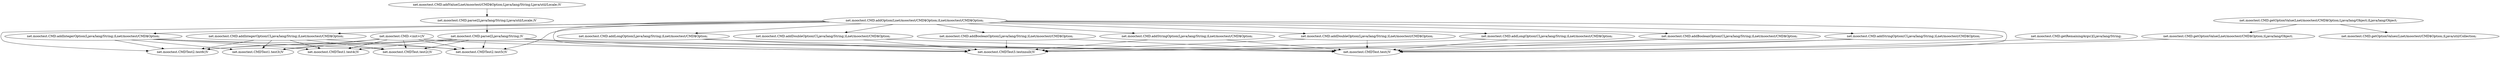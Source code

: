 digraph cha_method {
	"net.mooctest.CMD.addBooleanOption(CLjava/lang/String;)Lnet/mooctest/CMD$Option;" -> "net.mooctest.CMDTest3.testnnull()V";
	"net.mooctest.CMD.addBooleanOption(CLjava/lang/String;)Lnet/mooctest/CMD$Option;" -> "net.mooctest.CMDTest.test()V";
	"net.mooctest.CMD.addStringOption(CLjava/lang/String;)Lnet/mooctest/CMD$Option;" -> "net.mooctest.CMDTest3.testnnull()V";
	"net.mooctest.CMD.addStringOption(CLjava/lang/String;)Lnet/mooctest/CMD$Option;" -> "net.mooctest.CMDTest.test()V";
	"net.mooctest.CMD.addLongOption(Ljava/lang/String;)Lnet/mooctest/CMD$Option;" -> "net.mooctest.CMDTest3.testnnull()V";
	"net.mooctest.CMD.addLongOption(Ljava/lang/String;)Lnet/mooctest/CMD$Option;" -> "net.mooctest.CMDTest.test()V";
	"net.mooctest.CMD.addIntegerOption(CLjava/lang/String;)Lnet/mooctest/CMD$Option;" -> "net.mooctest.CMDTest1.test4()V";
	"net.mooctest.CMD.addIntegerOption(CLjava/lang/String;)Lnet/mooctest/CMD$Option;" -> "net.mooctest.CMDTest.test2()V";
	"net.mooctest.CMD.addIntegerOption(CLjava/lang/String;)Lnet/mooctest/CMD$Option;" -> "net.mooctest.CMDTest2.test6()V";
	"net.mooctest.CMD.addIntegerOption(CLjava/lang/String;)Lnet/mooctest/CMD$Option;" -> "net.mooctest.CMDTest2.test5()V";
	"net.mooctest.CMD.addIntegerOption(CLjava/lang/String;)Lnet/mooctest/CMD$Option;" -> "net.mooctest.CMDTest1.test3()V";
	"net.mooctest.CMD.addDoubleOption(CLjava/lang/String;)Lnet/mooctest/CMD$Option;" -> "net.mooctest.CMDTest3.testnnull()V";
	"net.mooctest.CMD.addDoubleOption(CLjava/lang/String;)Lnet/mooctest/CMD$Option;" -> "net.mooctest.CMDTest.test()V";
	"net.mooctest.CMD.addIntegerOption(Ljava/lang/String;)Lnet/mooctest/CMD$Option;" -> "net.mooctest.CMDTest1.test4()V";
	"net.mooctest.CMD.addIntegerOption(Ljava/lang/String;)Lnet/mooctest/CMD$Option;" -> "net.mooctest.CMDTest.test2()V";
	"net.mooctest.CMD.addIntegerOption(Ljava/lang/String;)Lnet/mooctest/CMD$Option;" -> "net.mooctest.CMDTest2.test6()V";
	"net.mooctest.CMD.addIntegerOption(Ljava/lang/String;)Lnet/mooctest/CMD$Option;" -> "net.mooctest.CMDTest2.test5()V";
	"net.mooctest.CMD.addIntegerOption(Ljava/lang/String;)Lnet/mooctest/CMD$Option;" -> "net.mooctest.CMDTest1.test3()V";
	"net.mooctest.CMD.<init>()V" -> "net.mooctest.CMDTest1.test4()V";
	"net.mooctest.CMD.<init>()V" -> "net.mooctest.CMDTest.test2()V";
	"net.mooctest.CMD.<init>()V" -> "net.mooctest.CMDTest3.testnnull()V";
	"net.mooctest.CMD.<init>()V" -> "net.mooctest.CMDTest.test()V";
	"net.mooctest.CMD.<init>()V" -> "net.mooctest.CMDTest2.test6()V";
	"net.mooctest.CMD.<init>()V" -> "net.mooctest.CMDTest2.test5()V";
	"net.mooctest.CMD.<init>()V" -> "net.mooctest.CMDTest1.test3()V";
	"net.mooctest.CMD.addBooleanOption(Ljava/lang/String;)Lnet/mooctest/CMD$Option;" -> "net.mooctest.CMDTest3.testnnull()V";
	"net.mooctest.CMD.addBooleanOption(Ljava/lang/String;)Lnet/mooctest/CMD$Option;" -> "net.mooctest.CMDTest.test()V";
	"net.mooctest.CMD.addStringOption(Ljava/lang/String;)Lnet/mooctest/CMD$Option;" -> "net.mooctest.CMDTest3.testnnull()V";
	"net.mooctest.CMD.addStringOption(Ljava/lang/String;)Lnet/mooctest/CMD$Option;" -> "net.mooctest.CMDTest.test()V";
	"net.mooctest.CMD.getOptionValue(Lnet/mooctest/CMD$Option;Ljava/lang/Object;)Ljava/lang/Object;" -> "net.mooctest.CMD.getOptionValues(Lnet/mooctest/CMD$Option;)Ljava/util/Collection;";
	"net.mooctest.CMD.getOptionValue(Lnet/mooctest/CMD$Option;Ljava/lang/Object;)Ljava/lang/Object;" -> "net.mooctest.CMD.getOptionValue(Lnet/mooctest/CMD$Option;)Ljava/lang/Object;";
	"net.mooctest.CMD.addDoubleOption(Ljava/lang/String;)Lnet/mooctest/CMD$Option;" -> "net.mooctest.CMDTest3.testnnull()V";
	"net.mooctest.CMD.addDoubleOption(Ljava/lang/String;)Lnet/mooctest/CMD$Option;" -> "net.mooctest.CMDTest.test()V";
	"net.mooctest.CMD.getOptionValue(Lnet/mooctest/CMD$Option;)Ljava/lang/Object;" -> "net.mooctest.CMDTest.test()V";
	"net.mooctest.CMD.addValue(Lnet/mooctest/CMD$Option;Ljava/lang/String;Ljava/util/Locale;)V" -> "net.mooctest.CMD.parse([Ljava/lang/String;Ljava/util/Locale;)V";
	"net.mooctest.CMD.parse([Ljava/lang/String;Ljava/util/Locale;)V" -> "net.mooctest.CMD.parse([Ljava/lang/String;)V";
	"net.mooctest.CMD.addLongOption(CLjava/lang/String;)Lnet/mooctest/CMD$Option;" -> "net.mooctest.CMDTest3.testnnull()V";
	"net.mooctest.CMD.addLongOption(CLjava/lang/String;)Lnet/mooctest/CMD$Option;" -> "net.mooctest.CMDTest.test()V";
	"net.mooctest.CMD.getRemainingArgs()[Ljava/lang/String;" -> "net.mooctest.CMDTest.test()V";
	"net.mooctest.CMD.addOption(Lnet/mooctest/CMD$Option;)Lnet/mooctest/CMD$Option;" -> "net.mooctest.CMD.addBooleanOption(CLjava/lang/String;)Lnet/mooctest/CMD$Option;";
	"net.mooctest.CMD.addOption(Lnet/mooctest/CMD$Option;)Lnet/mooctest/CMD$Option;" -> "net.mooctest.CMD.addStringOption(CLjava/lang/String;)Lnet/mooctest/CMD$Option;";
	"net.mooctest.CMD.addOption(Lnet/mooctest/CMD$Option;)Lnet/mooctest/CMD$Option;" -> "net.mooctest.CMD.addLongOption(Ljava/lang/String;)Lnet/mooctest/CMD$Option;";
	"net.mooctest.CMD.addOption(Lnet/mooctest/CMD$Option;)Lnet/mooctest/CMD$Option;" -> "net.mooctest.CMD.addIntegerOption(CLjava/lang/String;)Lnet/mooctest/CMD$Option;";
	"net.mooctest.CMD.addOption(Lnet/mooctest/CMD$Option;)Lnet/mooctest/CMD$Option;" -> "net.mooctest.CMD.addDoubleOption(CLjava/lang/String;)Lnet/mooctest/CMD$Option;";
	"net.mooctest.CMD.addOption(Lnet/mooctest/CMD$Option;)Lnet/mooctest/CMD$Option;" -> "net.mooctest.CMD.addIntegerOption(Ljava/lang/String;)Lnet/mooctest/CMD$Option;";
	"net.mooctest.CMD.addOption(Lnet/mooctest/CMD$Option;)Lnet/mooctest/CMD$Option;" -> "net.mooctest.CMD.addBooleanOption(Ljava/lang/String;)Lnet/mooctest/CMD$Option;";
	"net.mooctest.CMD.addOption(Lnet/mooctest/CMD$Option;)Lnet/mooctest/CMD$Option;" -> "net.mooctest.CMDTest3.testnnull()V";
	"net.mooctest.CMD.addOption(Lnet/mooctest/CMD$Option;)Lnet/mooctest/CMD$Option;" -> "net.mooctest.CMD.addStringOption(Ljava/lang/String;)Lnet/mooctest/CMD$Option;";
	"net.mooctest.CMD.addOption(Lnet/mooctest/CMD$Option;)Lnet/mooctest/CMD$Option;" -> "net.mooctest.CMD.addDoubleOption(Ljava/lang/String;)Lnet/mooctest/CMD$Option;";
	"net.mooctest.CMD.addOption(Lnet/mooctest/CMD$Option;)Lnet/mooctest/CMD$Option;" -> "net.mooctest.CMDTest.test()V";
	"net.mooctest.CMD.addOption(Lnet/mooctest/CMD$Option;)Lnet/mooctest/CMD$Option;" -> "net.mooctest.CMDTest2.test6()V";
	"net.mooctest.CMD.addOption(Lnet/mooctest/CMD$Option;)Lnet/mooctest/CMD$Option;" -> "net.mooctest.CMDTest2.test5()V";
	"net.mooctest.CMD.addOption(Lnet/mooctest/CMD$Option;)Lnet/mooctest/CMD$Option;" -> "net.mooctest.CMD.addLongOption(CLjava/lang/String;)Lnet/mooctest/CMD$Option;";
	"net.mooctest.CMD.parse([Ljava/lang/String;)V" -> "net.mooctest.CMDTest1.test4()V";
	"net.mooctest.CMD.parse([Ljava/lang/String;)V" -> "net.mooctest.CMDTest.test2()V";
	"net.mooctest.CMD.parse([Ljava/lang/String;)V" -> "net.mooctest.CMDTest3.testnnull()V";
	"net.mooctest.CMD.parse([Ljava/lang/String;)V" -> "net.mooctest.CMDTest.test()V";
	"net.mooctest.CMD.parse([Ljava/lang/String;)V" -> "net.mooctest.CMDTest2.test6()V";
	"net.mooctest.CMD.parse([Ljava/lang/String;)V" -> "net.mooctest.CMDTest2.test5()V";
	"net.mooctest.CMD.parse([Ljava/lang/String;)V" -> "net.mooctest.CMDTest1.test3()V";
}
